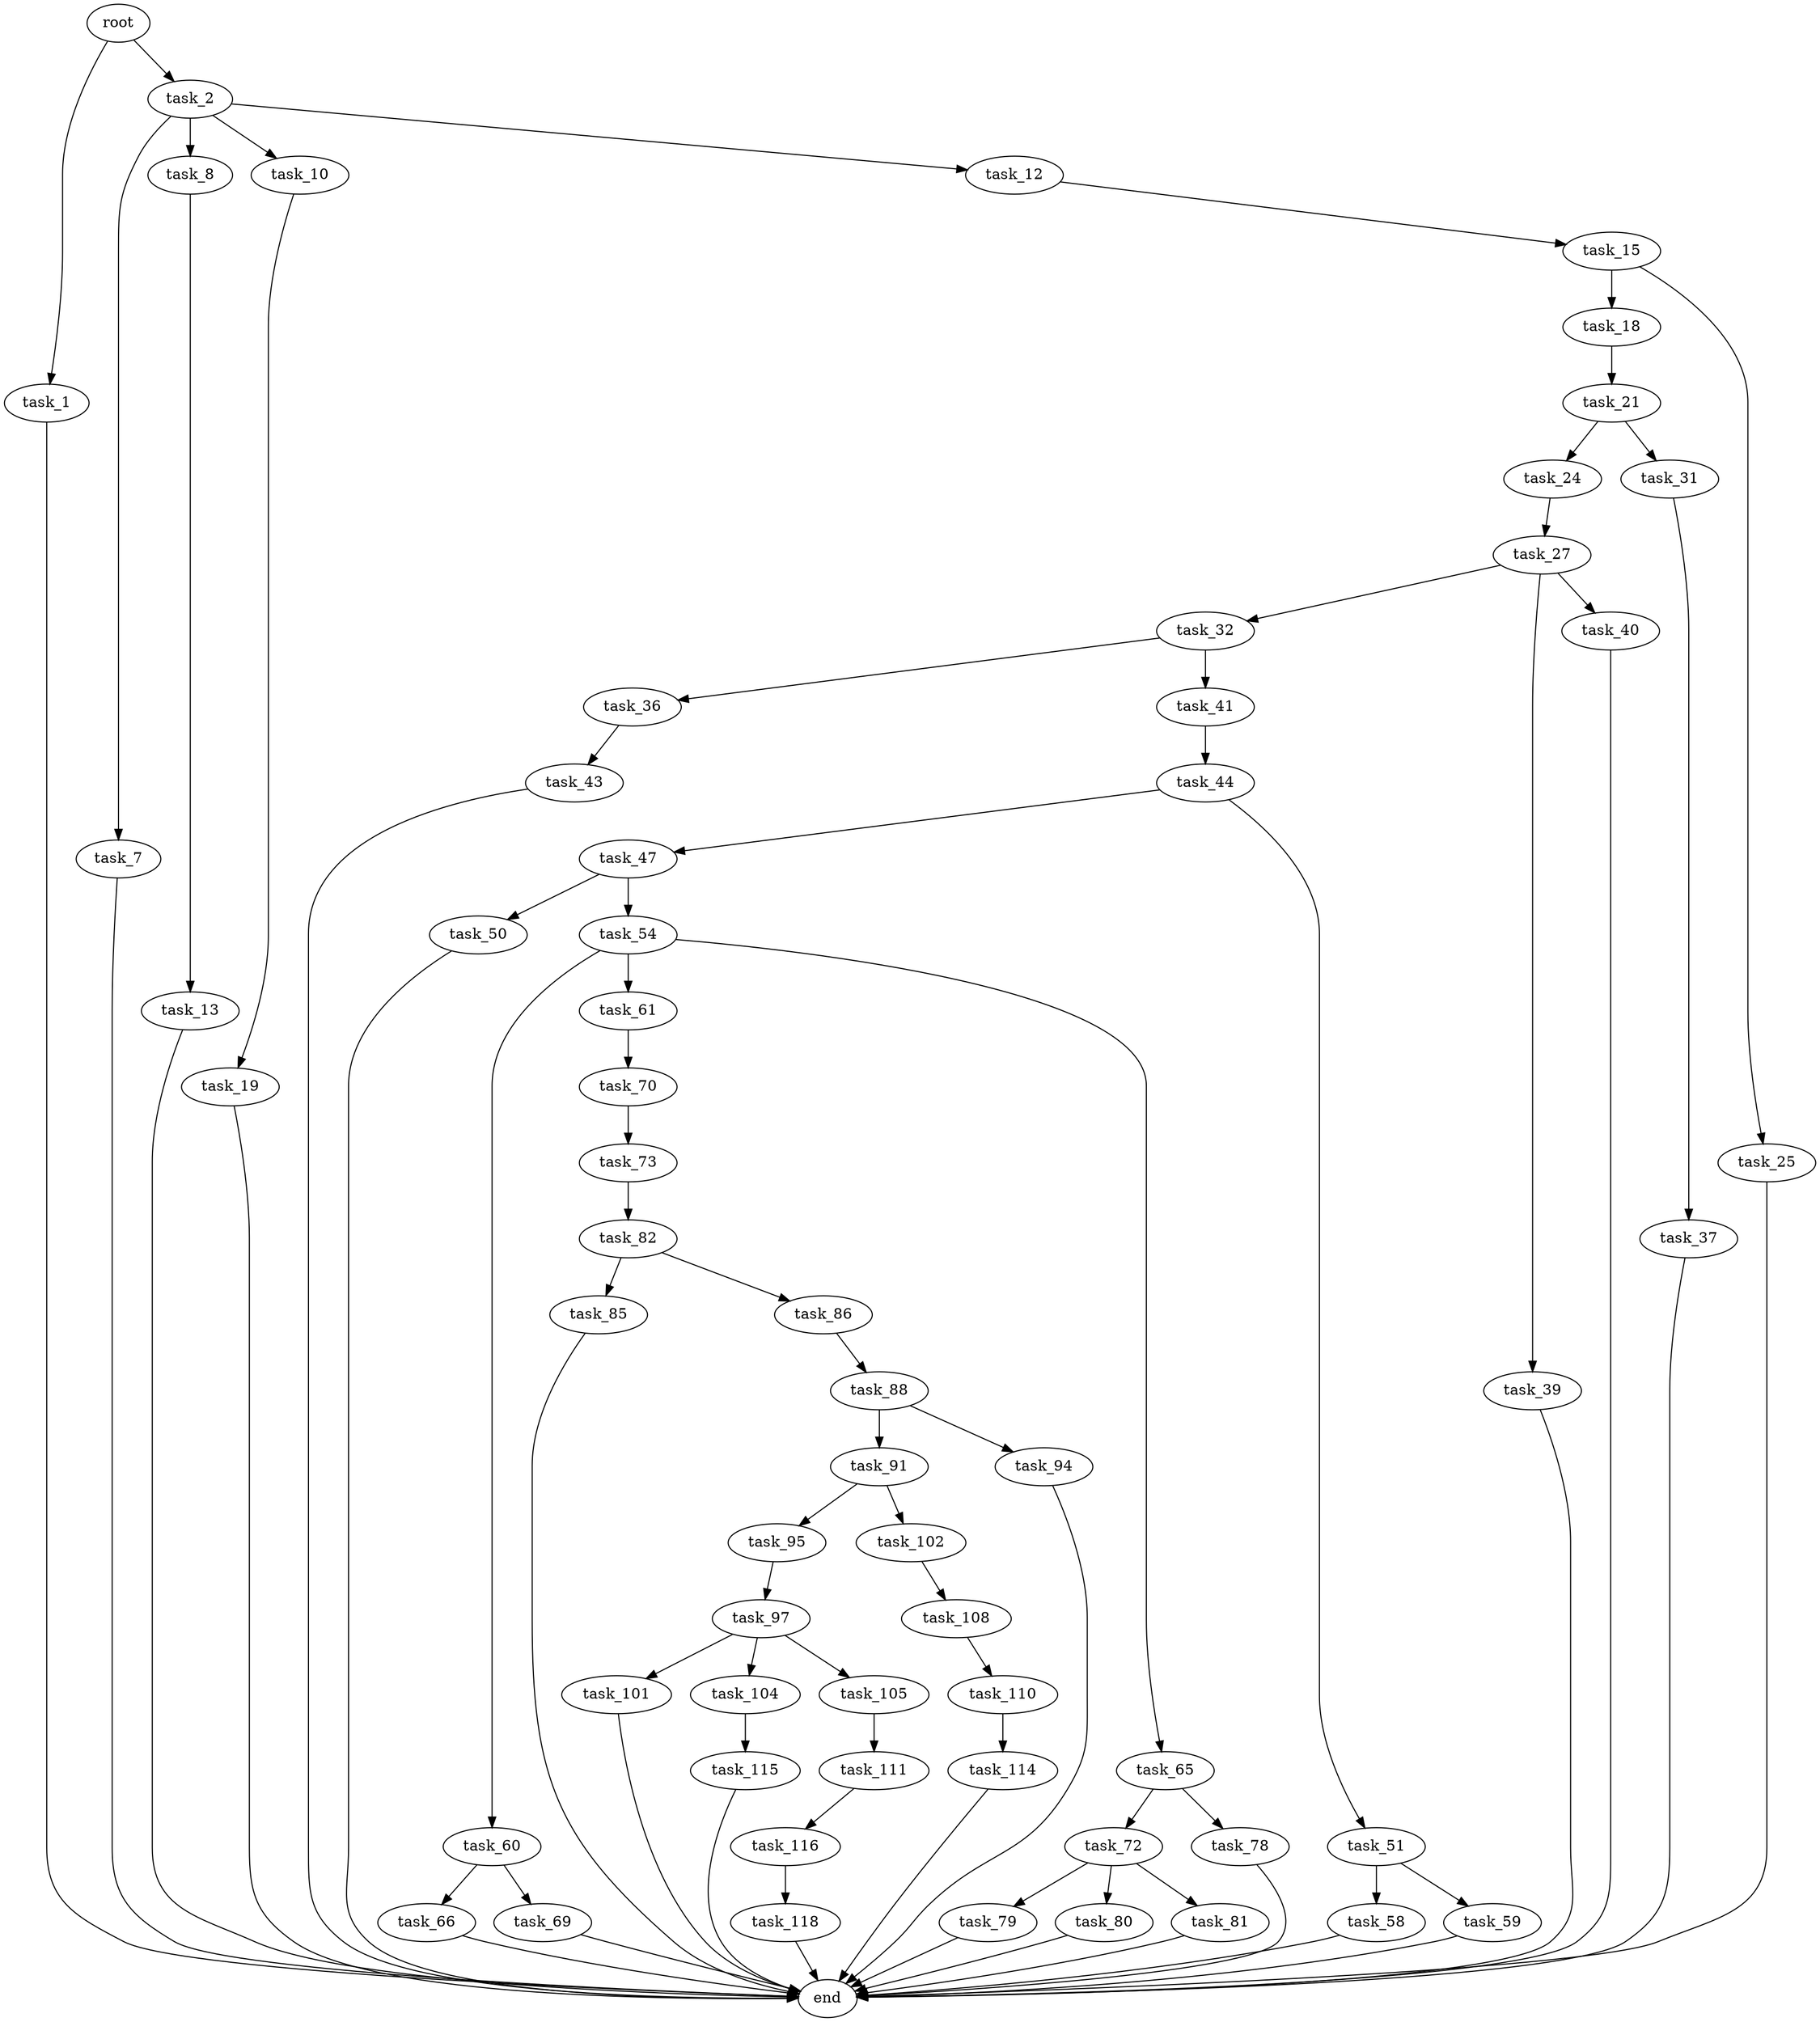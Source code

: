 digraph G {
  root [size="0.000000"];
  task_1 [size="4434823532.000000"];
  task_2 [size="1346242881.000000"];
  task_7 [size="10452426101.000000"];
  task_8 [size="297743093511.000000"];
  task_10 [size="28991029248.000000"];
  task_12 [size="294574331767.000000"];
  task_13 [size="368293445632.000000"];
  task_15 [size="1256818003463.000000"];
  task_18 [size="16899404546.000000"];
  task_19 [size="231928233984.000000"];
  task_21 [size="28991029248.000000"];
  task_24 [size="606912670018.000000"];
  task_25 [size="26849393614.000000"];
  task_27 [size="8589934592.000000"];
  task_31 [size="1073741824000.000000"];
  task_32 [size="49359890799.000000"];
  task_36 [size="231928233984.000000"];
  task_37 [size="112511996559.000000"];
  task_39 [size="782757789696.000000"];
  task_40 [size="231928233984.000000"];
  task_41 [size="549755813888.000000"];
  task_43 [size="782757789696.000000"];
  task_44 [size="14688560757.000000"];
  task_47 [size="231928233984.000000"];
  task_50 [size="231928233984.000000"];
  task_51 [size="43546853525.000000"];
  task_54 [size="549755813888.000000"];
  task_58 [size="2583231987.000000"];
  task_59 [size="782757789696.000000"];
  task_60 [size="4728927555.000000"];
  task_61 [size="134217728000.000000"];
  task_65 [size="5699841313.000000"];
  task_66 [size="390909069.000000"];
  task_69 [size="368293445632.000000"];
  task_70 [size="14999765442.000000"];
  task_72 [size="17834693573.000000"];
  task_73 [size="21512911357.000000"];
  task_78 [size="2722877983.000000"];
  task_79 [size="68719476736.000000"];
  task_80 [size="368293445632.000000"];
  task_81 [size="108420470384.000000"];
  task_82 [size="12770193527.000000"];
  task_85 [size="559627343478.000000"];
  task_86 [size="68719476736.000000"];
  task_88 [size="428918775976.000000"];
  task_91 [size="518086007.000000"];
  task_94 [size="2138431379.000000"];
  task_95 [size="8589934592.000000"];
  task_97 [size="80060851058.000000"];
  task_101 [size="622294812207.000000"];
  task_102 [size="8603245342.000000"];
  task_104 [size="8589934592.000000"];
  task_105 [size="8405774869.000000"];
  task_108 [size="82741329311.000000"];
  task_110 [size="378716286003.000000"];
  task_111 [size="51798982755.000000"];
  task_114 [size="12618301349.000000"];
  task_115 [size="41463309815.000000"];
  task_116 [size="28834672535.000000"];
  task_118 [size="912263052.000000"];
  end [size="0.000000"];

  root -> task_1 [size="1.000000"];
  root -> task_2 [size="1.000000"];
  task_1 -> end [size="1.000000"];
  task_2 -> task_7 [size="33554432.000000"];
  task_2 -> task_8 [size="33554432.000000"];
  task_2 -> task_10 [size="33554432.000000"];
  task_2 -> task_12 [size="33554432.000000"];
  task_7 -> end [size="1.000000"];
  task_8 -> task_13 [size="679477248.000000"];
  task_10 -> task_19 [size="75497472.000000"];
  task_12 -> task_15 [size="209715200.000000"];
  task_13 -> end [size="1.000000"];
  task_15 -> task_18 [size="838860800.000000"];
  task_15 -> task_25 [size="838860800.000000"];
  task_18 -> task_21 [size="301989888.000000"];
  task_19 -> end [size="1.000000"];
  task_21 -> task_24 [size="75497472.000000"];
  task_21 -> task_31 [size="75497472.000000"];
  task_24 -> task_27 [size="536870912.000000"];
  task_25 -> end [size="1.000000"];
  task_27 -> task_32 [size="33554432.000000"];
  task_27 -> task_39 [size="33554432.000000"];
  task_27 -> task_40 [size="33554432.000000"];
  task_31 -> task_37 [size="838860800.000000"];
  task_32 -> task_36 [size="838860800.000000"];
  task_32 -> task_41 [size="838860800.000000"];
  task_36 -> task_43 [size="301989888.000000"];
  task_37 -> end [size="1.000000"];
  task_39 -> end [size="1.000000"];
  task_40 -> end [size="1.000000"];
  task_41 -> task_44 [size="536870912.000000"];
  task_43 -> end [size="1.000000"];
  task_44 -> task_47 [size="75497472.000000"];
  task_44 -> task_51 [size="75497472.000000"];
  task_47 -> task_50 [size="301989888.000000"];
  task_47 -> task_54 [size="301989888.000000"];
  task_50 -> end [size="1.000000"];
  task_51 -> task_58 [size="33554432.000000"];
  task_51 -> task_59 [size="33554432.000000"];
  task_54 -> task_60 [size="536870912.000000"];
  task_54 -> task_61 [size="536870912.000000"];
  task_54 -> task_65 [size="536870912.000000"];
  task_58 -> end [size="1.000000"];
  task_59 -> end [size="1.000000"];
  task_60 -> task_66 [size="209715200.000000"];
  task_60 -> task_69 [size="209715200.000000"];
  task_61 -> task_70 [size="209715200.000000"];
  task_65 -> task_72 [size="536870912.000000"];
  task_65 -> task_78 [size="536870912.000000"];
  task_66 -> end [size="1.000000"];
  task_69 -> end [size="1.000000"];
  task_70 -> task_73 [size="301989888.000000"];
  task_72 -> task_79 [size="411041792.000000"];
  task_72 -> task_80 [size="411041792.000000"];
  task_72 -> task_81 [size="411041792.000000"];
  task_73 -> task_82 [size="838860800.000000"];
  task_78 -> end [size="1.000000"];
  task_79 -> end [size="1.000000"];
  task_80 -> end [size="1.000000"];
  task_81 -> end [size="1.000000"];
  task_82 -> task_85 [size="679477248.000000"];
  task_82 -> task_86 [size="679477248.000000"];
  task_85 -> end [size="1.000000"];
  task_86 -> task_88 [size="134217728.000000"];
  task_88 -> task_91 [size="411041792.000000"];
  task_88 -> task_94 [size="411041792.000000"];
  task_91 -> task_95 [size="33554432.000000"];
  task_91 -> task_102 [size="33554432.000000"];
  task_94 -> end [size="1.000000"];
  task_95 -> task_97 [size="33554432.000000"];
  task_97 -> task_101 [size="301989888.000000"];
  task_97 -> task_104 [size="301989888.000000"];
  task_97 -> task_105 [size="301989888.000000"];
  task_101 -> end [size="1.000000"];
  task_102 -> task_108 [size="536870912.000000"];
  task_104 -> task_115 [size="33554432.000000"];
  task_105 -> task_111 [size="134217728.000000"];
  task_108 -> task_110 [size="209715200.000000"];
  task_110 -> task_114 [size="536870912.000000"];
  task_111 -> task_116 [size="838860800.000000"];
  task_114 -> end [size="1.000000"];
  task_115 -> end [size="1.000000"];
  task_116 -> task_118 [size="536870912.000000"];
  task_118 -> end [size="1.000000"];
}

